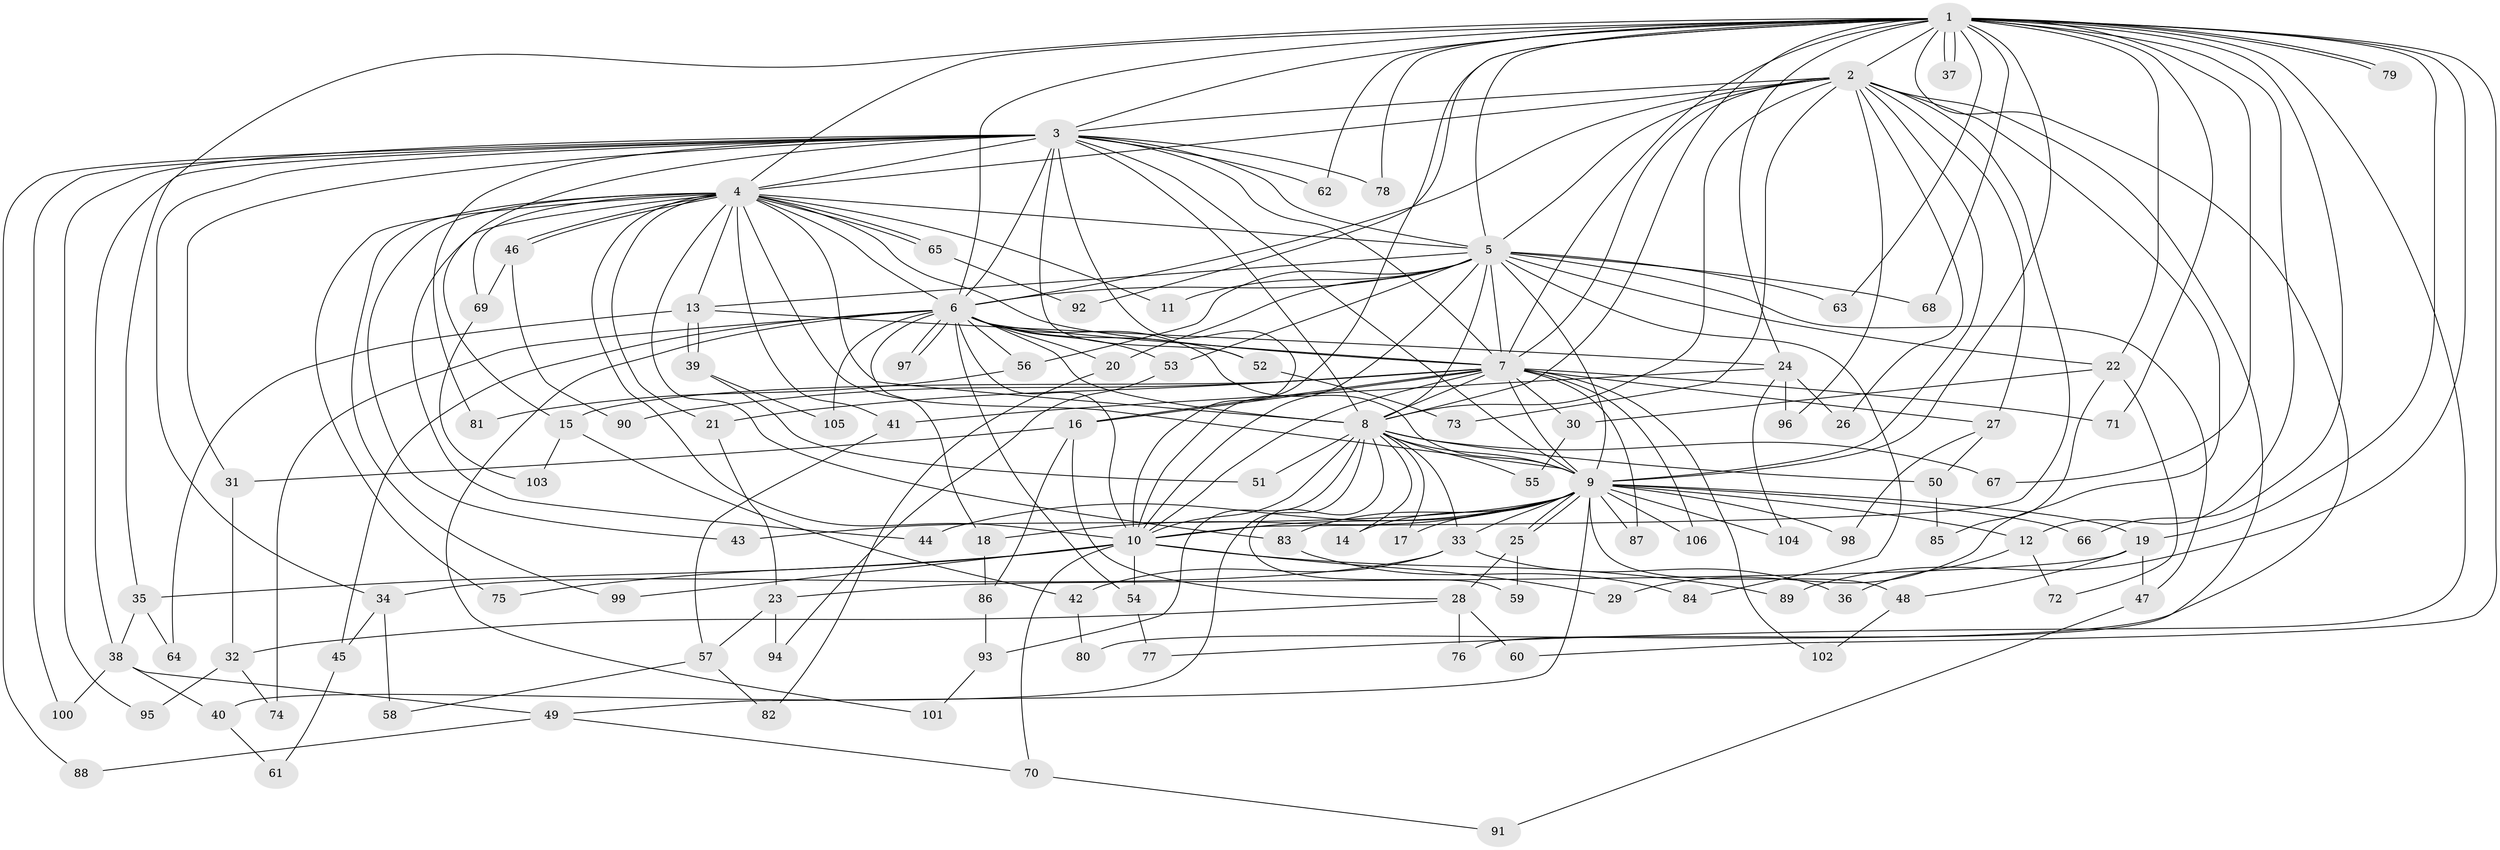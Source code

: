 // coarse degree distribution, {27: 0.02564102564102564, 18: 0.038461538461538464, 19: 0.02564102564102564, 17: 0.01282051282051282, 14: 0.01282051282051282, 2: 0.47435897435897434, 4: 0.08974358974358974, 6: 0.05128205128205128, 5: 0.08974358974358974, 3: 0.1794871794871795}
// Generated by graph-tools (version 1.1) at 2025/51/02/27/25 19:51:44]
// undirected, 106 vertices, 237 edges
graph export_dot {
graph [start="1"]
  node [color=gray90,style=filled];
  1;
  2;
  3;
  4;
  5;
  6;
  7;
  8;
  9;
  10;
  11;
  12;
  13;
  14;
  15;
  16;
  17;
  18;
  19;
  20;
  21;
  22;
  23;
  24;
  25;
  26;
  27;
  28;
  29;
  30;
  31;
  32;
  33;
  34;
  35;
  36;
  37;
  38;
  39;
  40;
  41;
  42;
  43;
  44;
  45;
  46;
  47;
  48;
  49;
  50;
  51;
  52;
  53;
  54;
  55;
  56;
  57;
  58;
  59;
  60;
  61;
  62;
  63;
  64;
  65;
  66;
  67;
  68;
  69;
  70;
  71;
  72;
  73;
  74;
  75;
  76;
  77;
  78;
  79;
  80;
  81;
  82;
  83;
  84;
  85;
  86;
  87;
  88;
  89;
  90;
  91;
  92;
  93;
  94;
  95;
  96;
  97;
  98;
  99;
  100;
  101;
  102;
  103;
  104;
  105;
  106;
  1 -- 2;
  1 -- 3;
  1 -- 4;
  1 -- 5;
  1 -- 6;
  1 -- 7;
  1 -- 8;
  1 -- 9;
  1 -- 10;
  1 -- 12;
  1 -- 19;
  1 -- 22;
  1 -- 24;
  1 -- 35;
  1 -- 37;
  1 -- 37;
  1 -- 60;
  1 -- 62;
  1 -- 63;
  1 -- 66;
  1 -- 67;
  1 -- 68;
  1 -- 71;
  1 -- 77;
  1 -- 78;
  1 -- 79;
  1 -- 79;
  1 -- 80;
  1 -- 89;
  1 -- 92;
  2 -- 3;
  2 -- 4;
  2 -- 5;
  2 -- 6;
  2 -- 7;
  2 -- 8;
  2 -- 9;
  2 -- 10;
  2 -- 26;
  2 -- 27;
  2 -- 29;
  2 -- 73;
  2 -- 76;
  2 -- 96;
  3 -- 4;
  3 -- 5;
  3 -- 6;
  3 -- 7;
  3 -- 8;
  3 -- 9;
  3 -- 10;
  3 -- 15;
  3 -- 31;
  3 -- 34;
  3 -- 38;
  3 -- 52;
  3 -- 62;
  3 -- 78;
  3 -- 81;
  3 -- 88;
  3 -- 95;
  3 -- 100;
  4 -- 5;
  4 -- 6;
  4 -- 7;
  4 -- 8;
  4 -- 9;
  4 -- 10;
  4 -- 11;
  4 -- 13;
  4 -- 21;
  4 -- 41;
  4 -- 43;
  4 -- 44;
  4 -- 46;
  4 -- 46;
  4 -- 65;
  4 -- 65;
  4 -- 69;
  4 -- 75;
  4 -- 83;
  4 -- 99;
  5 -- 6;
  5 -- 7;
  5 -- 8;
  5 -- 9;
  5 -- 10;
  5 -- 11;
  5 -- 13;
  5 -- 20;
  5 -- 22;
  5 -- 47;
  5 -- 53;
  5 -- 56;
  5 -- 63;
  5 -- 68;
  5 -- 84;
  6 -- 7;
  6 -- 8;
  6 -- 9;
  6 -- 10;
  6 -- 18;
  6 -- 20;
  6 -- 45;
  6 -- 52;
  6 -- 53;
  6 -- 54;
  6 -- 56;
  6 -- 74;
  6 -- 97;
  6 -- 97;
  6 -- 101;
  6 -- 105;
  7 -- 8;
  7 -- 9;
  7 -- 10;
  7 -- 15;
  7 -- 16;
  7 -- 16;
  7 -- 21;
  7 -- 27;
  7 -- 30;
  7 -- 71;
  7 -- 87;
  7 -- 90;
  7 -- 102;
  7 -- 106;
  8 -- 9;
  8 -- 10;
  8 -- 14;
  8 -- 17;
  8 -- 33;
  8 -- 40;
  8 -- 50;
  8 -- 51;
  8 -- 55;
  8 -- 59;
  8 -- 67;
  8 -- 93;
  9 -- 10;
  9 -- 12;
  9 -- 14;
  9 -- 17;
  9 -- 18;
  9 -- 19;
  9 -- 25;
  9 -- 25;
  9 -- 33;
  9 -- 43;
  9 -- 44;
  9 -- 48;
  9 -- 49;
  9 -- 66;
  9 -- 83;
  9 -- 87;
  9 -- 98;
  9 -- 104;
  9 -- 106;
  10 -- 29;
  10 -- 35;
  10 -- 54;
  10 -- 70;
  10 -- 75;
  10 -- 89;
  10 -- 99;
  12 -- 36;
  12 -- 72;
  13 -- 24;
  13 -- 39;
  13 -- 39;
  13 -- 64;
  15 -- 42;
  15 -- 103;
  16 -- 28;
  16 -- 31;
  16 -- 86;
  18 -- 86;
  19 -- 23;
  19 -- 47;
  19 -- 48;
  20 -- 82;
  21 -- 23;
  22 -- 30;
  22 -- 72;
  22 -- 85;
  23 -- 57;
  23 -- 94;
  24 -- 26;
  24 -- 41;
  24 -- 96;
  24 -- 104;
  25 -- 28;
  25 -- 59;
  27 -- 50;
  27 -- 98;
  28 -- 32;
  28 -- 60;
  28 -- 76;
  30 -- 55;
  31 -- 32;
  32 -- 74;
  32 -- 95;
  33 -- 34;
  33 -- 36;
  33 -- 42;
  34 -- 45;
  34 -- 58;
  35 -- 38;
  35 -- 64;
  38 -- 40;
  38 -- 49;
  38 -- 100;
  39 -- 51;
  39 -- 105;
  40 -- 61;
  41 -- 57;
  42 -- 80;
  45 -- 61;
  46 -- 69;
  46 -- 90;
  47 -- 91;
  48 -- 102;
  49 -- 70;
  49 -- 88;
  50 -- 85;
  52 -- 73;
  53 -- 94;
  54 -- 77;
  56 -- 81;
  57 -- 58;
  57 -- 82;
  65 -- 92;
  69 -- 103;
  70 -- 91;
  83 -- 84;
  86 -- 93;
  93 -- 101;
}
